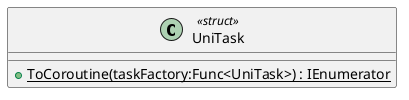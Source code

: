 @startuml
class UniTask <<struct>> {
    + {static} ToCoroutine(taskFactory:Func<UniTask>) : IEnumerator
}
@enduml
